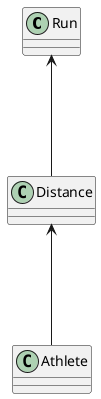 @startuml

class Run
class Distance
class Athlete

Run <--- Distance
Distance <--- Athlete

@enduml
